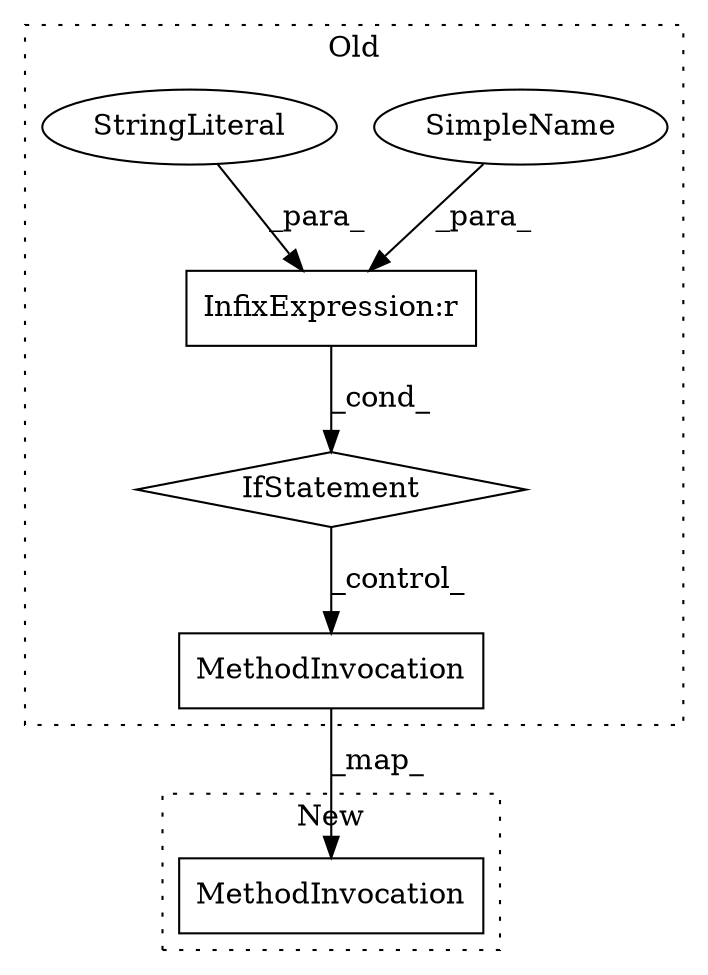 digraph G {
subgraph cluster0 {
1 [label="IfStatement" a="25" s="3773,3791" l="4,14" shape="diamond"];
2 [label="MethodInvocation" a="32" s="3830" l="6" shape="box"];
4 [label="SimpleName" a="42" s="3777" l="6" shape="ellipse"];
5 [label="StringLiteral" a="45" s="3787" l="4" shape="ellipse"];
6 [label="InfixExpression:r" a="27" s="3783" l="4" shape="box"];
label = "Old";
style="dotted";
}
subgraph cluster1 {
3 [label="MethodInvocation" a="32" s="3895" l="6" shape="box"];
label = "New";
style="dotted";
}
1 -> 2 [label="_control_"];
2 -> 3 [label="_map_"];
4 -> 6 [label="_para_"];
5 -> 6 [label="_para_"];
6 -> 1 [label="_cond_"];
}